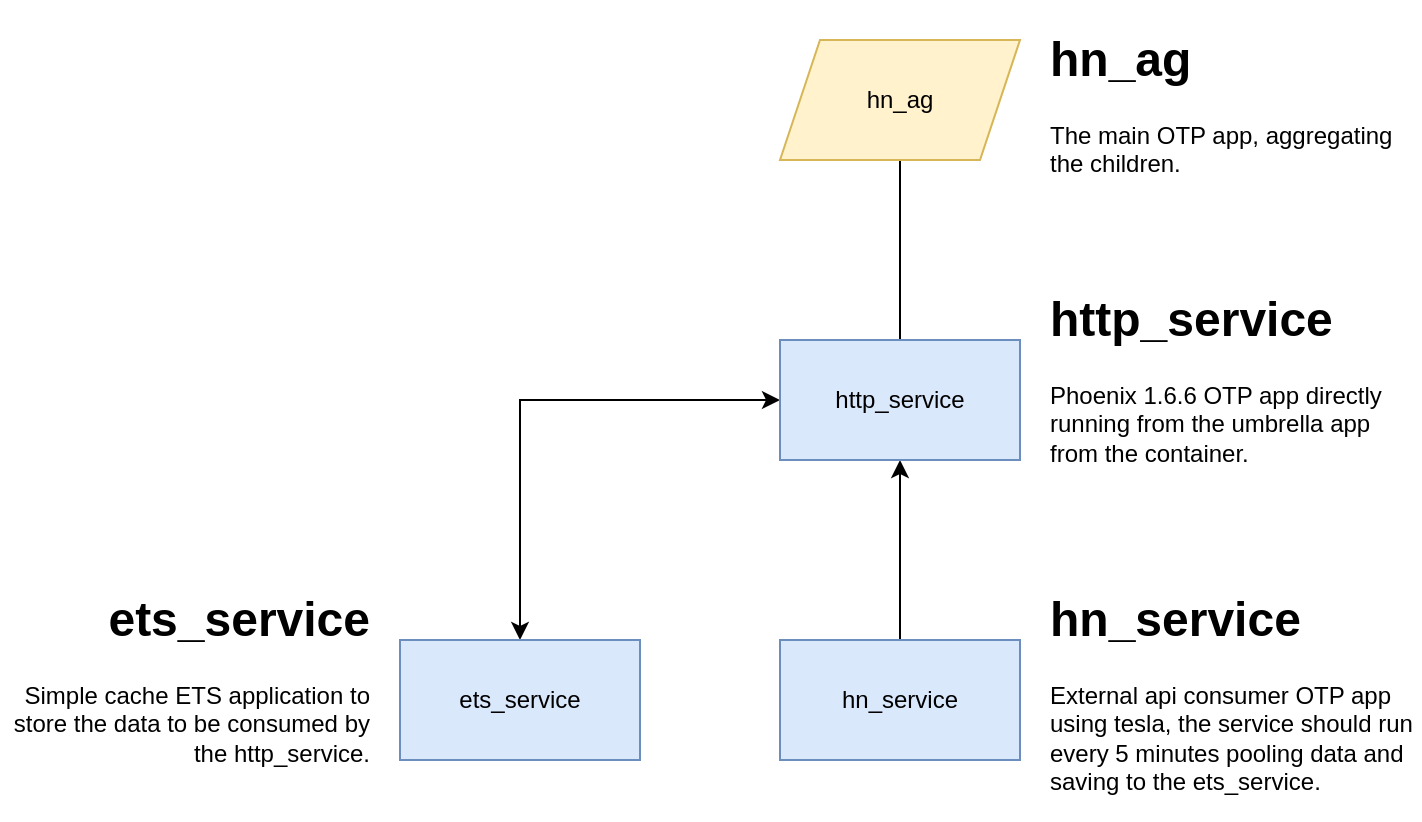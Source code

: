<mxfile version="16.6.6" type="device"><diagram id="C5RBs43oDa-KdzZeNtuy" name="Page-1"><mxGraphModel dx="2009" dy="728" grid="1" gridSize="10" guides="1" tooltips="1" connect="1" arrows="1" fold="1" page="1" pageScale="1" pageWidth="827" pageHeight="1169" math="0" shadow="0"><root><mxCell id="WIyWlLk6GJQsqaUBKTNV-0"/><mxCell id="WIyWlLk6GJQsqaUBKTNV-1" parent="WIyWlLk6GJQsqaUBKTNV-0"/><mxCell id="zqtkn3GrY0aLKBvw6AjJ-8" value="" style="edgeStyle=orthogonalEdgeStyle;rounded=0;orthogonalLoop=1;jettySize=auto;html=1;endArrow=none;endFill=0;" edge="1" parent="WIyWlLk6GJQsqaUBKTNV-1" source="zqtkn3GrY0aLKBvw6AjJ-5" target="zqtkn3GrY0aLKBvw6AjJ-7"><mxGeometry relative="1" as="geometry"/></mxCell><mxCell id="zqtkn3GrY0aLKBvw6AjJ-5" value="hn_ag" style="shape=parallelogram;perimeter=parallelogramPerimeter;whiteSpace=wrap;html=1;fixedSize=1;fillColor=#fff2cc;strokeColor=#d6b656;" vertex="1" parent="WIyWlLk6GJQsqaUBKTNV-1"><mxGeometry x="400" y="100" width="120" height="60" as="geometry"/></mxCell><mxCell id="zqtkn3GrY0aLKBvw6AjJ-6" value="&lt;h1&gt;hn_ag&lt;/h1&gt;&lt;p&gt;The main OTP app, aggregating the children.&lt;/p&gt;" style="text;html=1;strokeColor=none;fillColor=none;spacing=5;spacingTop=-20;whiteSpace=wrap;overflow=hidden;rounded=0;" vertex="1" parent="WIyWlLk6GJQsqaUBKTNV-1"><mxGeometry x="530" y="90" width="190" height="80" as="geometry"/></mxCell><mxCell id="zqtkn3GrY0aLKBvw6AjJ-12" value="" style="edgeStyle=orthogonalEdgeStyle;rounded=0;orthogonalLoop=1;jettySize=auto;html=1;startArrow=classic;startFill=1;" edge="1" parent="WIyWlLk6GJQsqaUBKTNV-1" source="zqtkn3GrY0aLKBvw6AjJ-7" target="zqtkn3GrY0aLKBvw6AjJ-11"><mxGeometry relative="1" as="geometry"/></mxCell><mxCell id="zqtkn3GrY0aLKBvw6AjJ-15" value="" style="edgeStyle=orthogonalEdgeStyle;rounded=0;orthogonalLoop=1;jettySize=auto;html=1;endArrow=none;endFill=0;startArrow=classic;startFill=1;" edge="1" parent="WIyWlLk6GJQsqaUBKTNV-1" source="zqtkn3GrY0aLKBvw6AjJ-7" target="zqtkn3GrY0aLKBvw6AjJ-14"><mxGeometry relative="1" as="geometry"/></mxCell><mxCell id="zqtkn3GrY0aLKBvw6AjJ-7" value="http_service" style="whiteSpace=wrap;html=1;fillColor=#dae8fc;strokeColor=#6c8ebf;" vertex="1" parent="WIyWlLk6GJQsqaUBKTNV-1"><mxGeometry x="400" y="250" width="120" height="60" as="geometry"/></mxCell><mxCell id="zqtkn3GrY0aLKBvw6AjJ-10" value="&lt;h1&gt;http_service&lt;/h1&gt;&lt;div&gt;Phoenix 1.6.6 OTP app directly running from the umbrella app from the container.&lt;/div&gt;" style="text;html=1;strokeColor=none;fillColor=none;spacing=5;spacingTop=-20;whiteSpace=wrap;overflow=hidden;rounded=0;" vertex="1" parent="WIyWlLk6GJQsqaUBKTNV-1"><mxGeometry x="530" y="220" width="190" height="110" as="geometry"/></mxCell><mxCell id="zqtkn3GrY0aLKBvw6AjJ-11" value="ets_service" style="whiteSpace=wrap;html=1;fillColor=#dae8fc;strokeColor=#6c8ebf;" vertex="1" parent="WIyWlLk6GJQsqaUBKTNV-1"><mxGeometry x="210" y="400" width="120" height="60" as="geometry"/></mxCell><mxCell id="zqtkn3GrY0aLKBvw6AjJ-13" value="&lt;h1&gt;ets_service&lt;/h1&gt;&lt;p&gt;Simple cache ETS application to store the data to be consumed by the http_service.&lt;/p&gt;" style="text;html=1;strokeColor=none;fillColor=none;spacing=5;spacingTop=-20;whiteSpace=wrap;overflow=hidden;rounded=0;align=right;" vertex="1" parent="WIyWlLk6GJQsqaUBKTNV-1"><mxGeometry x="10" y="370" width="190" height="120" as="geometry"/></mxCell><mxCell id="zqtkn3GrY0aLKBvw6AjJ-14" value="hn_service" style="whiteSpace=wrap;html=1;fillColor=#dae8fc;strokeColor=#6c8ebf;" vertex="1" parent="WIyWlLk6GJQsqaUBKTNV-1"><mxGeometry x="400" y="400" width="120" height="60" as="geometry"/></mxCell><mxCell id="zqtkn3GrY0aLKBvw6AjJ-16" value="&lt;h1&gt;hn_service&lt;/h1&gt;&lt;p&gt;External api consumer OTP app using tesla, the service should run every 5 minutes pooling data and saving to the ets_service.&lt;/p&gt;" style="text;html=1;strokeColor=none;fillColor=none;spacing=5;spacingTop=-20;whiteSpace=wrap;overflow=hidden;rounded=0;" vertex="1" parent="WIyWlLk6GJQsqaUBKTNV-1"><mxGeometry x="530" y="370" width="190" height="120" as="geometry"/></mxCell></root></mxGraphModel></diagram></mxfile>